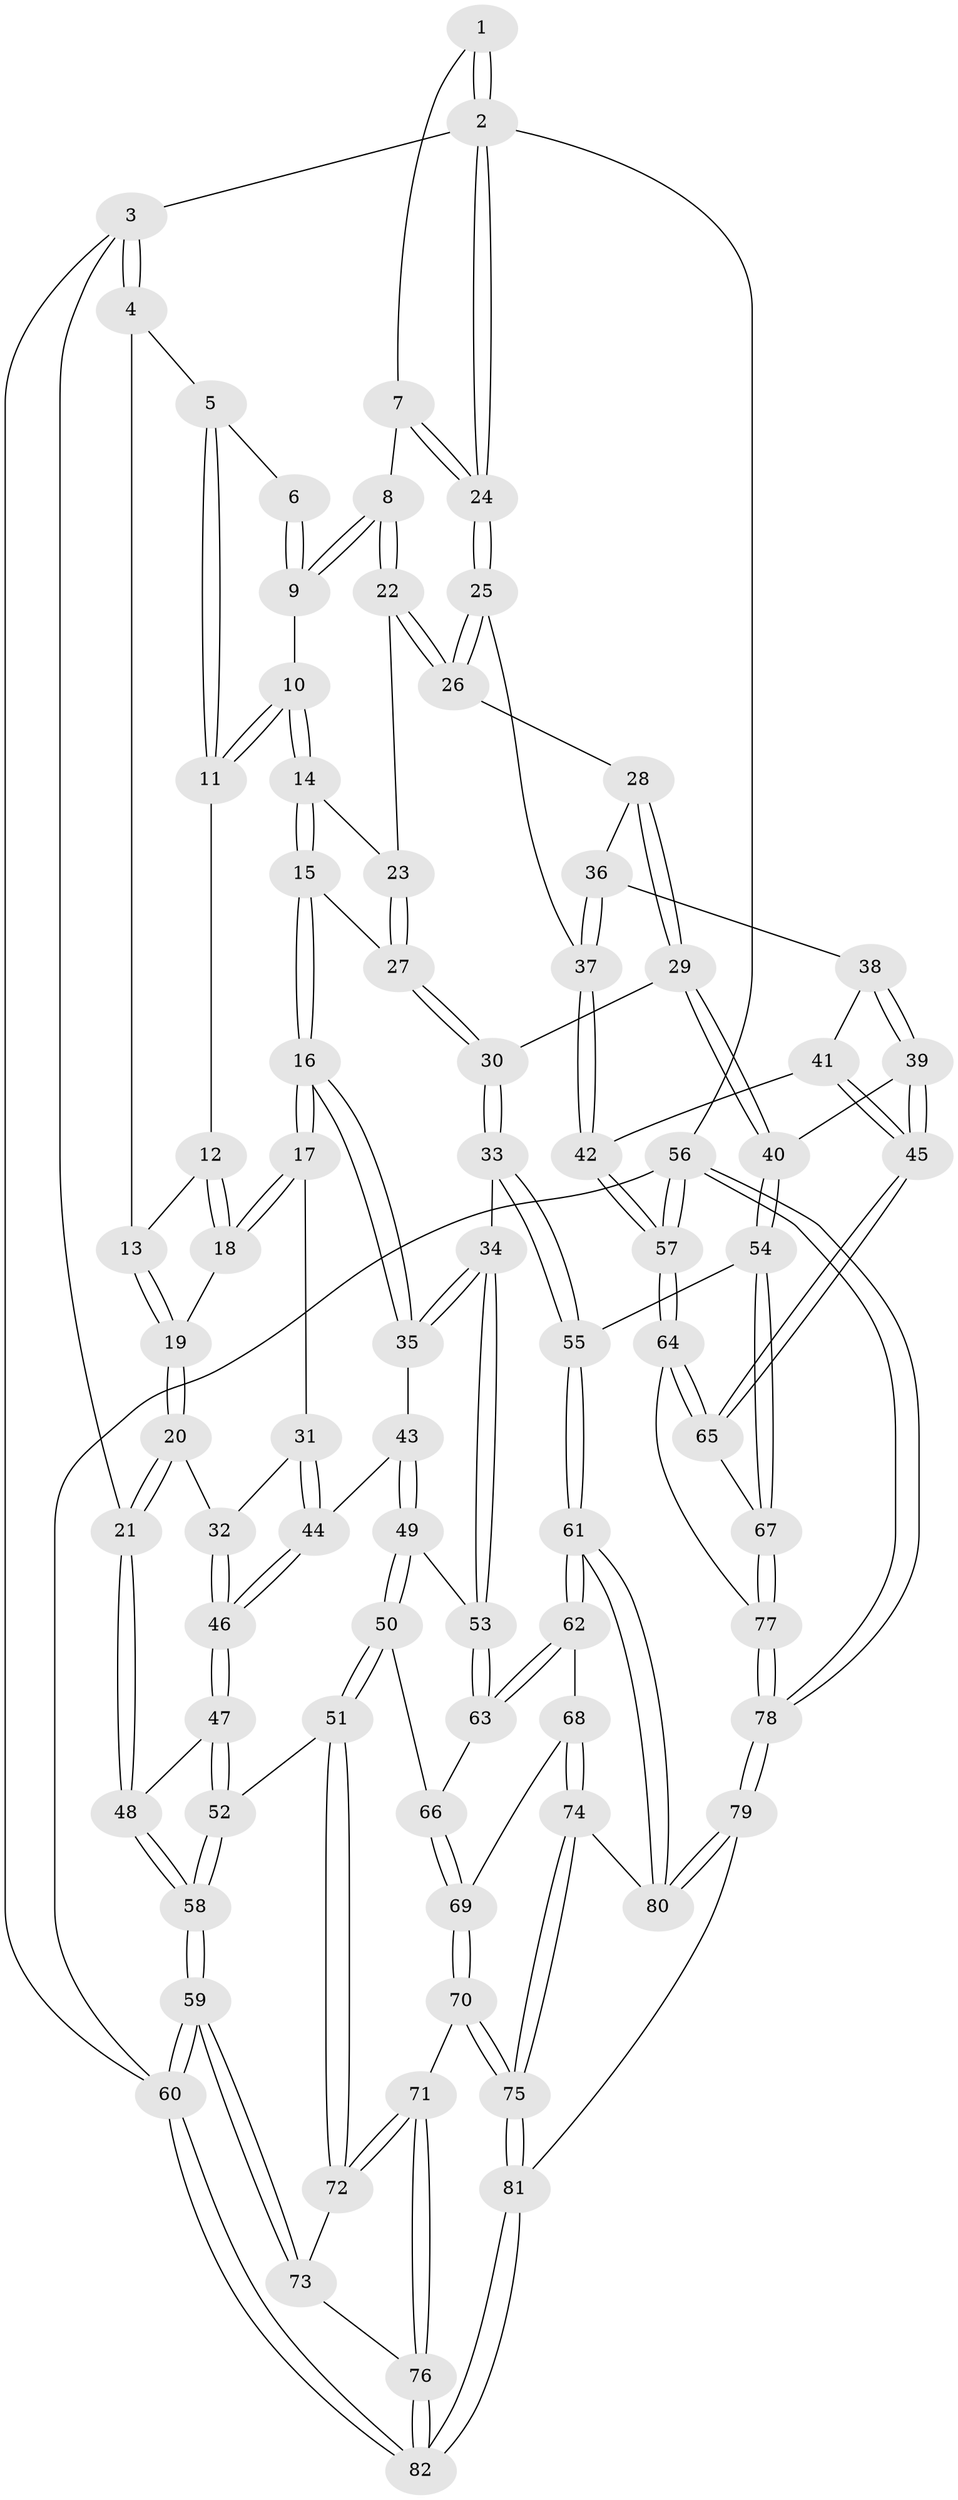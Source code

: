 // Generated by graph-tools (version 1.1) at 2025/27/03/09/25 03:27:03]
// undirected, 82 vertices, 202 edges
graph export_dot {
graph [start="1"]
  node [color=gray90,style=filled];
  1 [pos="+0.878616750785285+0"];
  2 [pos="+1+0"];
  3 [pos="+0+0"];
  4 [pos="+0.04479116005588235+0"];
  5 [pos="+0.20697341194140964+0"];
  6 [pos="+0.5344514139906331+0"];
  7 [pos="+0.7444495065818539+0.16996322913113357"];
  8 [pos="+0.72396906363502+0.21997942694528977"];
  9 [pos="+0.5437787601186602+0.04654236624749216"];
  10 [pos="+0.42241765004545156+0.1519201317974288"];
  11 [pos="+0.3406102623091987+0.13367452406618363"];
  12 [pos="+0.3341719914646369+0.13876519475539315"];
  13 [pos="+0.17818111741634166+0.16970395851868542"];
  14 [pos="+0.44901031685193715+0.25701590751492115"];
  15 [pos="+0.3913325908604333+0.3700038854737077"];
  16 [pos="+0.33482174161231+0.4079629844923655"];
  17 [pos="+0.306866500899978+0.3958832549450232"];
  18 [pos="+0.2611107160384369+0.35155646918671785"];
  19 [pos="+0.130343105870009+0.2921430918335129"];
  20 [pos="+0.006012188062492003+0.31858752026399134"];
  21 [pos="+0+0.29398026912870795"];
  22 [pos="+0.7312661140609558+0.24808714537537896"];
  23 [pos="+0.6576707858252274+0.27188740194390937"];
  24 [pos="+1+0"];
  25 [pos="+1+0.15457773956696197"];
  26 [pos="+0.7565236226056499+0.2716338858494586"];
  27 [pos="+0.5296766996284891+0.39796951672390724"];
  28 [pos="+0.7636557634424845+0.3358316344172762"];
  29 [pos="+0.6459904581252394+0.5284957065468877"];
  30 [pos="+0.593153414291797+0.5320770881487267"];
  31 [pos="+0.19165871031020545+0.4852012300213135"];
  32 [pos="+0.12524284006076172+0.508002833635678"];
  33 [pos="+0.5693747819698145+0.5467467214615266"];
  34 [pos="+0.4136247015310643+0.5669544589759581"];
  35 [pos="+0.35581186751028415+0.4843504130234422"];
  36 [pos="+0.7737413362957765+0.3473563219884599"];
  37 [pos="+1+0.42644513738968204"];
  38 [pos="+0.8259620432257653+0.4146009746380537"];
  39 [pos="+0.7651267433376222+0.6551773542587302"];
  40 [pos="+0.7535446202217293+0.6528048782190717"];
  41 [pos="+0.9051065036382022+0.4796754890909714"];
  42 [pos="+1+0.4758012113341248"];
  43 [pos="+0.2331377181967794+0.5854816067283408"];
  44 [pos="+0.21600279168597433+0.5754474388185813"];
  45 [pos="+0.8348242486134292+0.6832328359567648"];
  46 [pos="+0.10989778861313636+0.5649659434509344"];
  47 [pos="+0.09337010684268467+0.5867008863674743"];
  48 [pos="+0+0.4656478516245311"];
  49 [pos="+0.2312238924221464+0.6696160182047721"];
  50 [pos="+0.1887510559023835+0.7331840763745067"];
  51 [pos="+0.15982551556038005+0.7357362624847346"];
  52 [pos="+0.10393649686309371+0.6898842651500711"];
  53 [pos="+0.40477789929537694+0.6116934431741161"];
  54 [pos="+0.573891908524838+0.7930928872821984"];
  55 [pos="+0.5644139421705033+0.7926203624800132"];
  56 [pos="+1+1"];
  57 [pos="+1+0.8211431614825786"];
  58 [pos="+0+0.7435067107025036"];
  59 [pos="+0+0.9010109815453226"];
  60 [pos="+0+1"];
  61 [pos="+0.4929711915988539+0.813181297865545"];
  62 [pos="+0.4810757211998146+0.805046779733191"];
  63 [pos="+0.419980876152425+0.6953346747988757"];
  64 [pos="+1+0.8168310256241552"];
  65 [pos="+0.8620622573705269+0.7107640652380505"];
  66 [pos="+0.21941252765143313+0.7521291143175103"];
  67 [pos="+0.7137113943763904+0.9038390767906678"];
  68 [pos="+0.3113784129198891+0.8312659181751972"];
  69 [pos="+0.2759469809794292+0.8195088616257034"];
  70 [pos="+0.20258830939519853+0.962559673647858"];
  71 [pos="+0.11795357017480025+0.8405159557125843"];
  72 [pos="+0.11461484688963011+0.833234593271108"];
  73 [pos="+0.05933012597397372+0.8509657810343874"];
  74 [pos="+0.32547123529545086+0.9916397754399842"];
  75 [pos="+0.23168297625418852+1"];
  76 [pos="+0.07110140362536906+1"];
  77 [pos="+0.7340328356271355+0.9717436795149156"];
  78 [pos="+0.6769977587874753+1"];
  79 [pos="+0.5948952672427218+1"];
  80 [pos="+0.484746582701995+0.8650124451042073"];
  81 [pos="+0.21182588868918267+1"];
  82 [pos="+0.027105644524295588+1"];
  1 -- 2;
  1 -- 2;
  1 -- 7;
  2 -- 3;
  2 -- 24;
  2 -- 24;
  2 -- 56;
  3 -- 4;
  3 -- 4;
  3 -- 21;
  3 -- 60;
  4 -- 5;
  4 -- 13;
  5 -- 6;
  5 -- 11;
  5 -- 11;
  6 -- 9;
  6 -- 9;
  7 -- 8;
  7 -- 24;
  7 -- 24;
  8 -- 9;
  8 -- 9;
  8 -- 22;
  8 -- 22;
  9 -- 10;
  10 -- 11;
  10 -- 11;
  10 -- 14;
  10 -- 14;
  11 -- 12;
  12 -- 13;
  12 -- 18;
  12 -- 18;
  13 -- 19;
  13 -- 19;
  14 -- 15;
  14 -- 15;
  14 -- 23;
  15 -- 16;
  15 -- 16;
  15 -- 27;
  16 -- 17;
  16 -- 17;
  16 -- 35;
  16 -- 35;
  17 -- 18;
  17 -- 18;
  17 -- 31;
  18 -- 19;
  19 -- 20;
  19 -- 20;
  20 -- 21;
  20 -- 21;
  20 -- 32;
  21 -- 48;
  21 -- 48;
  22 -- 23;
  22 -- 26;
  22 -- 26;
  23 -- 27;
  23 -- 27;
  24 -- 25;
  24 -- 25;
  25 -- 26;
  25 -- 26;
  25 -- 37;
  26 -- 28;
  27 -- 30;
  27 -- 30;
  28 -- 29;
  28 -- 29;
  28 -- 36;
  29 -- 30;
  29 -- 40;
  29 -- 40;
  30 -- 33;
  30 -- 33;
  31 -- 32;
  31 -- 44;
  31 -- 44;
  32 -- 46;
  32 -- 46;
  33 -- 34;
  33 -- 55;
  33 -- 55;
  34 -- 35;
  34 -- 35;
  34 -- 53;
  34 -- 53;
  35 -- 43;
  36 -- 37;
  36 -- 37;
  36 -- 38;
  37 -- 42;
  37 -- 42;
  38 -- 39;
  38 -- 39;
  38 -- 41;
  39 -- 40;
  39 -- 45;
  39 -- 45;
  40 -- 54;
  40 -- 54;
  41 -- 42;
  41 -- 45;
  41 -- 45;
  42 -- 57;
  42 -- 57;
  43 -- 44;
  43 -- 49;
  43 -- 49;
  44 -- 46;
  44 -- 46;
  45 -- 65;
  45 -- 65;
  46 -- 47;
  46 -- 47;
  47 -- 48;
  47 -- 52;
  47 -- 52;
  48 -- 58;
  48 -- 58;
  49 -- 50;
  49 -- 50;
  49 -- 53;
  50 -- 51;
  50 -- 51;
  50 -- 66;
  51 -- 52;
  51 -- 72;
  51 -- 72;
  52 -- 58;
  52 -- 58;
  53 -- 63;
  53 -- 63;
  54 -- 55;
  54 -- 67;
  54 -- 67;
  55 -- 61;
  55 -- 61;
  56 -- 57;
  56 -- 57;
  56 -- 78;
  56 -- 78;
  56 -- 60;
  57 -- 64;
  57 -- 64;
  58 -- 59;
  58 -- 59;
  59 -- 60;
  59 -- 60;
  59 -- 73;
  59 -- 73;
  60 -- 82;
  60 -- 82;
  61 -- 62;
  61 -- 62;
  61 -- 80;
  61 -- 80;
  62 -- 63;
  62 -- 63;
  62 -- 68;
  63 -- 66;
  64 -- 65;
  64 -- 65;
  64 -- 77;
  65 -- 67;
  66 -- 69;
  66 -- 69;
  67 -- 77;
  67 -- 77;
  68 -- 69;
  68 -- 74;
  68 -- 74;
  69 -- 70;
  69 -- 70;
  70 -- 71;
  70 -- 75;
  70 -- 75;
  71 -- 72;
  71 -- 72;
  71 -- 76;
  71 -- 76;
  72 -- 73;
  73 -- 76;
  74 -- 75;
  74 -- 75;
  74 -- 80;
  75 -- 81;
  75 -- 81;
  76 -- 82;
  76 -- 82;
  77 -- 78;
  77 -- 78;
  78 -- 79;
  78 -- 79;
  79 -- 80;
  79 -- 80;
  79 -- 81;
  81 -- 82;
  81 -- 82;
}
